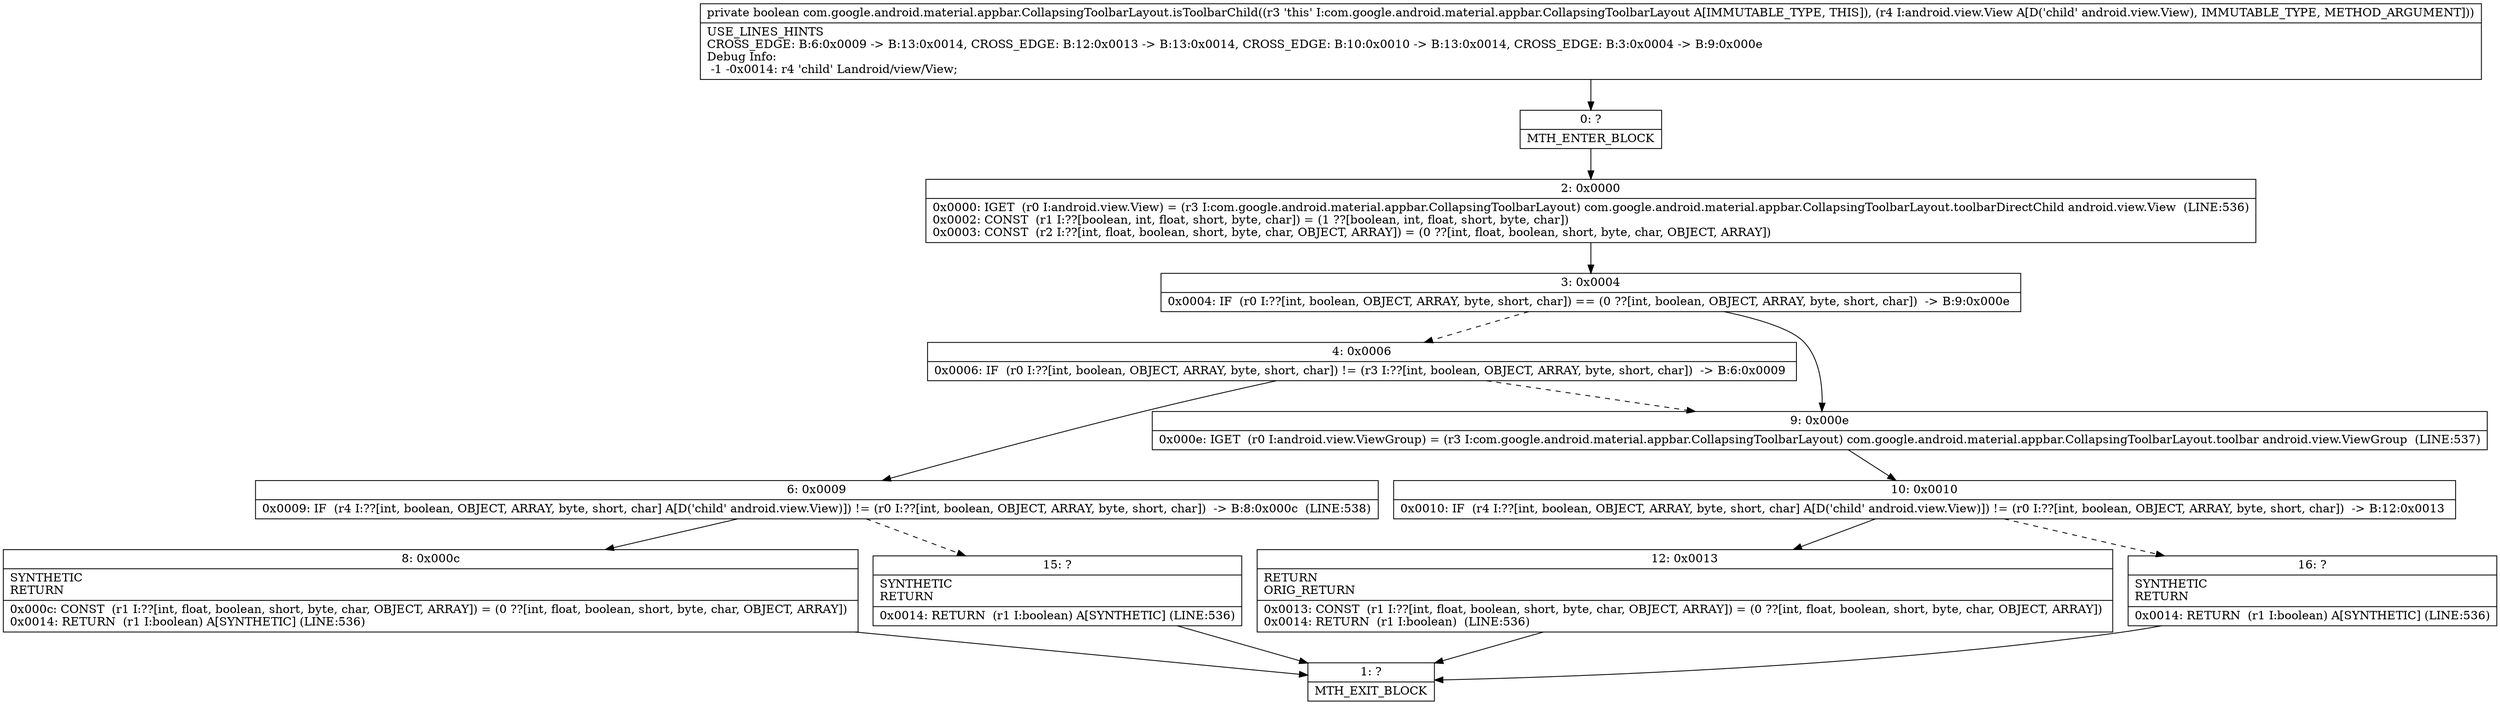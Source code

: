 digraph "CFG forcom.google.android.material.appbar.CollapsingToolbarLayout.isToolbarChild(Landroid\/view\/View;)Z" {
Node_0 [shape=record,label="{0\:\ ?|MTH_ENTER_BLOCK\l}"];
Node_2 [shape=record,label="{2\:\ 0x0000|0x0000: IGET  (r0 I:android.view.View) = (r3 I:com.google.android.material.appbar.CollapsingToolbarLayout) com.google.android.material.appbar.CollapsingToolbarLayout.toolbarDirectChild android.view.View  (LINE:536)\l0x0002: CONST  (r1 I:??[boolean, int, float, short, byte, char]) = (1 ??[boolean, int, float, short, byte, char]) \l0x0003: CONST  (r2 I:??[int, float, boolean, short, byte, char, OBJECT, ARRAY]) = (0 ??[int, float, boolean, short, byte, char, OBJECT, ARRAY]) \l}"];
Node_3 [shape=record,label="{3\:\ 0x0004|0x0004: IF  (r0 I:??[int, boolean, OBJECT, ARRAY, byte, short, char]) == (0 ??[int, boolean, OBJECT, ARRAY, byte, short, char])  \-\> B:9:0x000e \l}"];
Node_4 [shape=record,label="{4\:\ 0x0006|0x0006: IF  (r0 I:??[int, boolean, OBJECT, ARRAY, byte, short, char]) != (r3 I:??[int, boolean, OBJECT, ARRAY, byte, short, char])  \-\> B:6:0x0009 \l}"];
Node_6 [shape=record,label="{6\:\ 0x0009|0x0009: IF  (r4 I:??[int, boolean, OBJECT, ARRAY, byte, short, char] A[D('child' android.view.View)]) != (r0 I:??[int, boolean, OBJECT, ARRAY, byte, short, char])  \-\> B:8:0x000c  (LINE:538)\l}"];
Node_8 [shape=record,label="{8\:\ 0x000c|SYNTHETIC\lRETURN\l|0x000c: CONST  (r1 I:??[int, float, boolean, short, byte, char, OBJECT, ARRAY]) = (0 ??[int, float, boolean, short, byte, char, OBJECT, ARRAY]) \l0x0014: RETURN  (r1 I:boolean) A[SYNTHETIC] (LINE:536)\l}"];
Node_1 [shape=record,label="{1\:\ ?|MTH_EXIT_BLOCK\l}"];
Node_15 [shape=record,label="{15\:\ ?|SYNTHETIC\lRETURN\l|0x0014: RETURN  (r1 I:boolean) A[SYNTHETIC] (LINE:536)\l}"];
Node_9 [shape=record,label="{9\:\ 0x000e|0x000e: IGET  (r0 I:android.view.ViewGroup) = (r3 I:com.google.android.material.appbar.CollapsingToolbarLayout) com.google.android.material.appbar.CollapsingToolbarLayout.toolbar android.view.ViewGroup  (LINE:537)\l}"];
Node_10 [shape=record,label="{10\:\ 0x0010|0x0010: IF  (r4 I:??[int, boolean, OBJECT, ARRAY, byte, short, char] A[D('child' android.view.View)]) != (r0 I:??[int, boolean, OBJECT, ARRAY, byte, short, char])  \-\> B:12:0x0013 \l}"];
Node_12 [shape=record,label="{12\:\ 0x0013|RETURN\lORIG_RETURN\l|0x0013: CONST  (r1 I:??[int, float, boolean, short, byte, char, OBJECT, ARRAY]) = (0 ??[int, float, boolean, short, byte, char, OBJECT, ARRAY]) \l0x0014: RETURN  (r1 I:boolean)  (LINE:536)\l}"];
Node_16 [shape=record,label="{16\:\ ?|SYNTHETIC\lRETURN\l|0x0014: RETURN  (r1 I:boolean) A[SYNTHETIC] (LINE:536)\l}"];
MethodNode[shape=record,label="{private boolean com.google.android.material.appbar.CollapsingToolbarLayout.isToolbarChild((r3 'this' I:com.google.android.material.appbar.CollapsingToolbarLayout A[IMMUTABLE_TYPE, THIS]), (r4 I:android.view.View A[D('child' android.view.View), IMMUTABLE_TYPE, METHOD_ARGUMENT]))  | USE_LINES_HINTS\lCROSS_EDGE: B:6:0x0009 \-\> B:13:0x0014, CROSS_EDGE: B:12:0x0013 \-\> B:13:0x0014, CROSS_EDGE: B:10:0x0010 \-\> B:13:0x0014, CROSS_EDGE: B:3:0x0004 \-\> B:9:0x000e\lDebug Info:\l  \-1 \-0x0014: r4 'child' Landroid\/view\/View;\l}"];
MethodNode -> Node_0;Node_0 -> Node_2;
Node_2 -> Node_3;
Node_3 -> Node_4[style=dashed];
Node_3 -> Node_9;
Node_4 -> Node_6;
Node_4 -> Node_9[style=dashed];
Node_6 -> Node_8;
Node_6 -> Node_15[style=dashed];
Node_8 -> Node_1;
Node_15 -> Node_1;
Node_9 -> Node_10;
Node_10 -> Node_12;
Node_10 -> Node_16[style=dashed];
Node_12 -> Node_1;
Node_16 -> Node_1;
}

